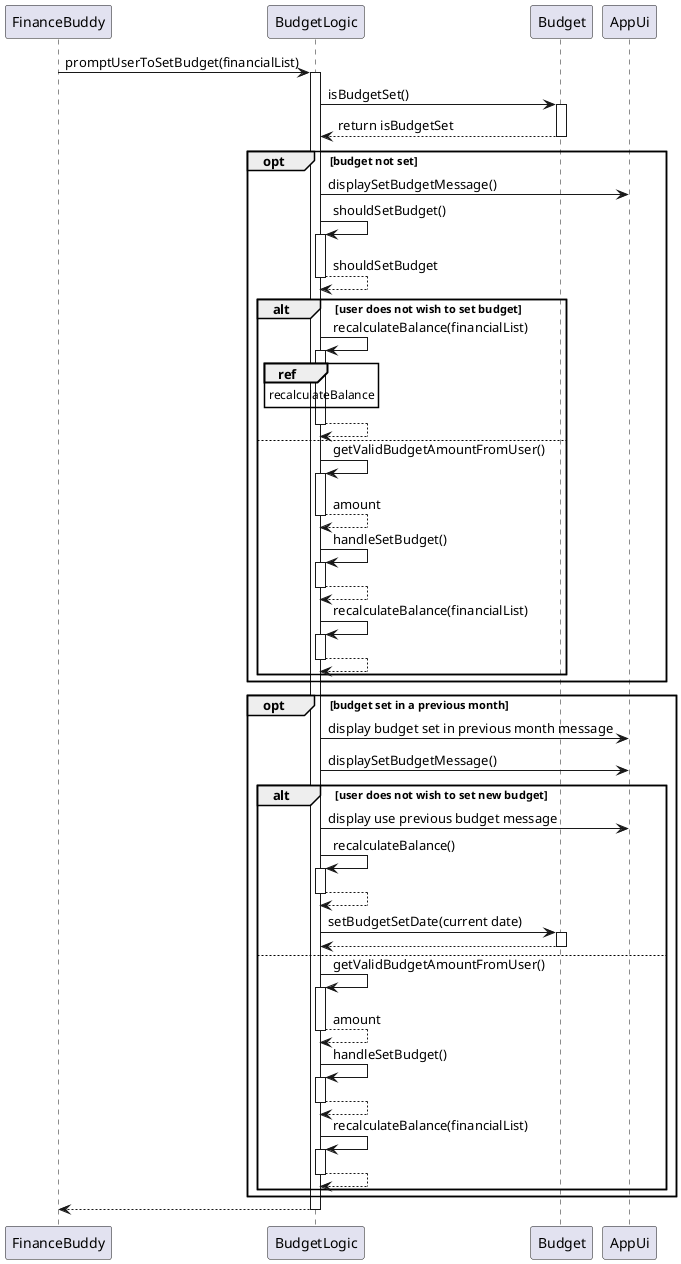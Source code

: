 @startuml

participant FinanceBuddy
participant BudgetLogic
participant Budget
participant AppUi

FinanceBuddy -> BudgetLogic: promptUserToSetBudget(financialList)
activate BudgetLogic
BudgetLogic -> Budget: isBudgetSet()
activate Budget
Budget --> BudgetLogic: return isBudgetSet
deactivate Budget

opt budget not set
    BudgetLogic -> AppUi: displaySetBudgetMessage()
    BudgetLogic -> BudgetLogic: shouldSetBudget()
    activate BudgetLogic
    return shouldSetBudget
    alt user does not wish to set budget
        BudgetLogic -> BudgetLogic: recalculateBalance(financialList)
        activate BudgetLogic
        ref over BudgetLogic
        recalculateBalance
        end
        return
    else
        BudgetLogic -> BudgetLogic: getValidBudgetAmountFromUser()
        activate BudgetLogic
        return amount
        BudgetLogic -> BudgetLogic: handleSetBudget()
        activate BudgetLogic
        return
        BudgetLogic -> BudgetLogic: recalculateBalance(financialList)
        activate BudgetLogic
        return
    end
end
opt budget set in a previous month
    BudgetLogic -> AppUi: display budget set in previous month message
    BudgetLogic -> AppUi: displaySetBudgetMessage()
    alt user does not wish to set new budget
        BudgetLogic -> AppUi: display use previous budget message
        BudgetLogic -> BudgetLogic: recalculateBalance()
        activate BudgetLogic
        return
        BudgetLogic -> Budget: setBudgetSetDate(current date)
        activate Budget
        return
    else
        BudgetLogic -> BudgetLogic: getValidBudgetAmountFromUser()
        activate BudgetLogic
        return amount
        BudgetLogic -> BudgetLogic: handleSetBudget()
        activate BudgetLogic
        return
        BudgetLogic -> BudgetLogic: recalculateBalance(financialList)
        activate BudgetLogic
        return
    end
end

return
@enduml